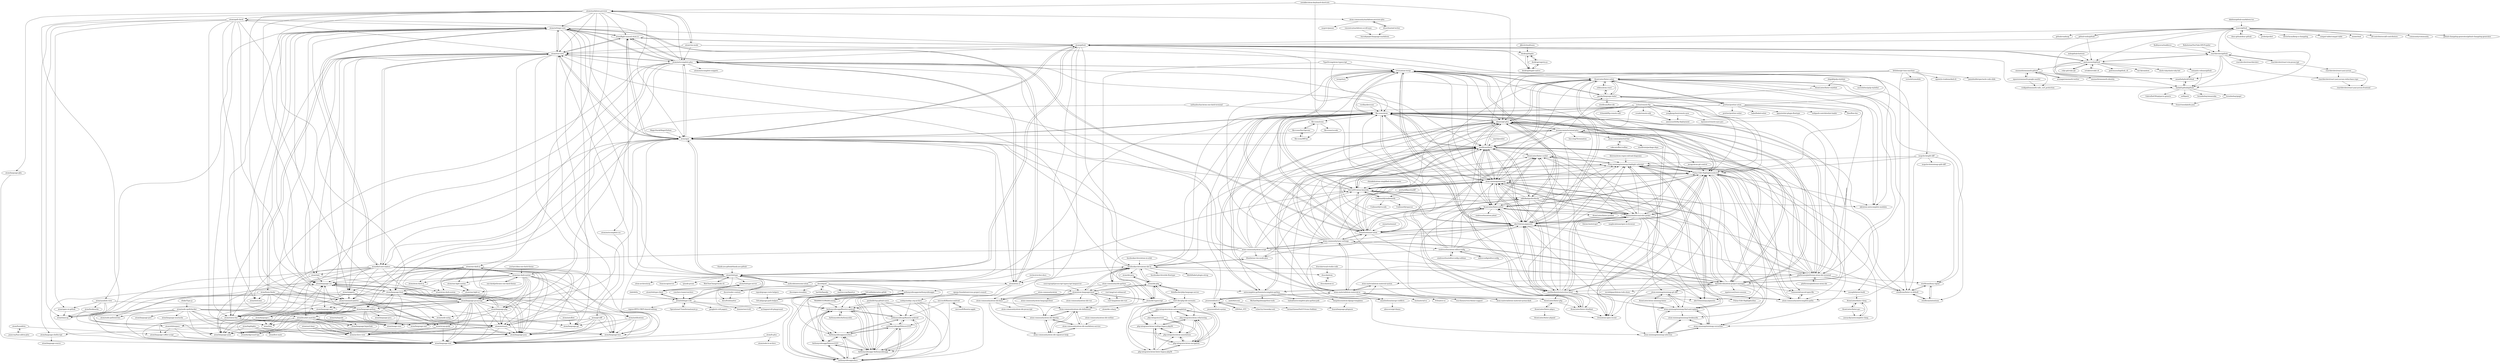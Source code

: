 digraph G {
"atom/spell-check" -> "atom/welcome"
"atom/spell-check" -> "atom/command-palette"
"atom/spell-check" -> "atom/timecop"
"atom/spell-check" -> "atom/status-bar"
"atom/spell-check" -> "atom/link"
"atom/spell-check" -> "atom/language-shellscript"
"atom/spell-check" -> "atom/settings-view"
"atom/spell-check" -> "atom/open-on-github"
"atom/spell-check" -> "atom/language-html"
"atom/settings-view" -> "atom/flight-manual.atom.io" ["e"=1]
"atom/settings-view" -> "atom/tree-view"
"atom/settings-view" -> "atom/atom.io"
"atom/settings-view" -> "atom/find-and-replace"
"atom/settings-view" -> "atom/status-bar"
"atom/settings-view" -> "atom/language-php"
"atom/settings-view" -> "atom/tabs"
"atom/settings-view" -> "atom/command-palette"
"atom/settings-view" -> "atom/language-css"
"atom/settings-view" -> "atom/autosave"
"atom/settings-view" -> "atom/autocomplete-plus"
"atom/settings-view" -> "atom/symbols-view"
"atom/settings-view" -> "atom/bracket-matcher"
"atom/settings-view" -> "atom/language-python"
"atom/settings-view" -> "atom/snippets"
"WeiChiaChang/stacks-cli" -> "atom/teletype" ["e"=1]
"prettydiff/prettydiff" -> "Unibeautify/unibeautify" ["e"=1]
"orktes/atom-react" -> "AtomLinter/linter-eslint"
"orktes/atom-react" -> "gandm/language-babel"
"atom/vim-mode" -> "atom/autocomplete-plus" ["e"=1]
"atom/vim-mode" -> "akonwi/git-plus" ["e"=1]
"atom/vim-mode" -> "atom/tree-view" ["e"=1]
"atom/vim-mode" -> "atom/markdown-preview" ["e"=1]
"atom/markdown-preview" -> "atom/tree-view"
"atom/markdown-preview" -> "atom-community/markdown-preview-plus"
"atom/markdown-preview" -> "atom/whitespace"
"atom/markdown-preview" -> "atom/settings-view"
"atom/markdown-preview" -> "atom/apm"
"atom/markdown-preview" -> "atom/language-gfm"
"atom/markdown-preview" -> "atom/autocomplete-plus"
"atom/markdown-preview" -> "atom/spell-check"
"atom/markdown-preview" -> "atom/language-css"
"atom/markdown-preview" -> "atom/language-html"
"atom/markdown-preview" -> "atom/vim-mode" ["e"=1]
"atom/markdown-preview" -> "atom/git-diff"
"atom/markdown-preview" -> "atom/command-palette"
"atom/markdown-preview" -> "atom/flight-manual.atom.io" ["e"=1]
"atom/markdown-preview" -> "atom/language-javascript"
"rust-lang/rust-enhanced" -> "rust-lang/atom-ide-rust" ["e"=1]
"Robotistan/YouTube-DIY-Projeler" -> "reactdersleri/github" ["e"=1]
"isaacs/github" -> "dear-github/dear-github" ["e"=1]
"isaacs/github" -> "piotrmurach/github"
"isaacs/github" -> "atom/github"
"isaacs/github" -> "annathehybrid/Github"
"isaacs/github" -> "haskell-github/github"
"isaacs/github" -> "reactdersleri/github"
"isaacs/github" -> "probot/probot" ["e"=1]
"isaacs/github" -> "olivierlacan/keep-a-changelog" ["e"=1]
"isaacs/github" -> "compat-table/compat-table" ["e"=1]
"isaacs/github" -> "mislav/hub" ["e"=1]
"isaacs/github" -> "all-contributors/all-contributors" ["e"=1]
"isaacs/github" -> "community/community" ["e"=1]
"isaacs/github" -> "github-tools/github" ["e"=1]
"isaacs/github" -> "github-changelog-generator/github-changelog-generator" ["e"=1]
"isaacs/github" -> "github/roadmap" ["e"=1]
"file-icons/atom" -> "atom-minimap/minimap"
"file-icons/atom" -> "Glavin001/atom-beautify"
"file-icons/atom" -> "steelbrain/linter"
"file-icons/atom" -> "Pulsar-Edit-Highlights/selected"
"file-icons/atom" -> "abe33/atom-pigments"
"file-icons/atom" -> "thomaslindstrom/color-picker"
"file-icons/atom" -> "platformio/platformio-atom-ide-terminal"
"file-icons/atom" -> "file-icons/icons"
"file-icons/atom" -> "emmetio/emmet-atom"
"file-icons/atom" -> "akonwi/git-plus"
"file-icons/atom" -> "atom-community/autocomplete-paths"
"file-icons/atom" -> "danielbrodin/atom-project-manager"
"file-icons/atom" -> "tststs/atom-ternjs"
"file-icons/atom" -> "atom-material/atom-material-ui"
"file-icons/atom" -> "atom/apm"
"Glavin001/atom-beautify" -> "file-icons/atom"
"Glavin001/atom-beautify" -> "atom-minimap/minimap"
"Glavin001/atom-beautify" -> "abe33/atom-pigments"
"Glavin001/atom-beautify" -> "steelbrain/linter"
"Glavin001/atom-beautify" -> "Pulsar-Edit-Highlights/selected"
"Glavin001/atom-beautify" -> "emmetio/emmet-atom"
"Glavin001/atom-beautify" -> "akonwi/git-plus"
"Glavin001/atom-beautify" -> "Unibeautify/unibeautify"
"Glavin001/atom-beautify" -> "thomaslindstrom/color-picker"
"Glavin001/atom-beautify" -> "tststs/atom-ternjs"
"Glavin001/atom-beautify" -> "platformio/platformio-atom-ide-terminal"
"Glavin001/atom-beautify" -> "atom-minimap/minimap-highlight-selected"
"Glavin001/atom-beautify" -> "nikhilkalige/docblockr"
"Glavin001/atom-beautify" -> "atom/apm"
"Glavin001/atom-beautify" -> "AtomLinter/linter-eslint"
"atom/find-and-replace" -> "atom/status-bar"
"atom/find-and-replace" -> "atom/command-palette"
"atom/find-and-replace" -> "atom/snippets"
"atom/find-and-replace" -> "atom/tree-view"
"atom/find-and-replace" -> "atom/settings-view"
"atom/find-and-replace" -> "atom/language-php"
"atom/find-and-replace" -> "atom/language-json"
"atom/find-and-replace" -> "atom/language-javascript"
"atom/find-and-replace" -> "atom/tabs"
"atom/find-and-replace" -> "atom/language-css"
"atom/find-and-replace" -> "atom/language-text"
"atom/find-and-replace" -> "atom/autosave"
"atom/find-and-replace" -> "atom/language-less"
"atom/find-and-replace" -> "atom/language-yaml"
"atom/find-and-replace" -> "atom/timecop"
"smashwilson/merge-conflicts" -> "alexcorre/git-blame"
"atom/language-coffee-script" -> "atom/language-text"
"atom/language-python" -> "atom/language-html"
"atom/language-python" -> "atom/status-bar"
"atom/language-python" -> "atom/language-css"
"atom/language-python" -> "atom/language-javascript"
"atom/language-python" -> "atom/language-java"
"atom/language-python" -> "atom/link"
"atom/language-python" -> "atom/language-text"
"atom/language-python" -> "atom/language-xml"
"atom/language-python" -> "atom/bracket-matcher"
"atom/language-python" -> "atom/language-yaml"
"atom/language-python" -> "atom/archive-view"
"atom/language-python" -> "atom/image-view"
"atom/language-python" -> "atom/language-c"
"atom/tree-view" -> "atom/settings-view"
"atom/tree-view" -> "atom/find-and-replace"
"atom/tree-view" -> "atom/status-bar"
"atom/tree-view" -> "atom/command-palette"
"atom/tree-view" -> "atom/autocomplete-plus"
"atom/tree-view" -> "atom/fuzzy-finder"
"atom/tree-view" -> "atom/tabs"
"atom/tree-view" -> "atom/flight-manual.atom.io" ["e"=1]
"atom/tree-view" -> "atom/language-css"
"atom/tree-view" -> "atom/one-dark-ui"
"atom/tree-view" -> "atom/language-javascript"
"atom/tree-view" -> "atom/spell-check"
"atom/tree-view" -> "atom/snippets"
"atom/tree-view" -> "atom/apm"
"atom/tree-view" -> "atom/autosave"
"atom/tabs" -> "atom/language-css"
"atom/tabs" -> "atom/status-bar"
"atom/tabs" -> "atom/notifications"
"conclave-team/conclave" -> "atom/teletype-crdt" ["e"=1]
"atom-community/atom-script" -> "steelbrain/linter"
"atom-community/atom-script" -> "atom/apm"
"atom-community/atom-script" -> "atom-minimap/minimap"
"atom-community/atom-script" -> "atom-community/sync-settings"
"atom-community/atom-script" -> "danielbrodin/atom-project-manager"
"atom-community/atom-script" -> "file-icons/atom"
"atom-community/atom-script" -> "atom/autocomplete-plus"
"atom-community/atom-script" -> "autocomplete-python/autocomplete-python"
"atom-community/atom-script" -> "abe33/atom-pigments"
"atom-community/atom-script" -> "atom-community/ide-python"
"atom-community/atom-script" -> "akonwi/git-plus"
"atom-community/atom-script" -> "t9md/atom-vim-mode-plus" ["e"=1]
"atom-community/atom-script" -> "Glavin001/atom-beautify"
"atom-community/atom-script" -> "emmetio/emmet-atom"
"atom-community/atom-script" -> "atom/language-python"
"ruby-git/ruby-git" -> "piotrmurach/github" ["e"=1]
"atom/highlights" -> "atom/first-mate"
"atom/highlights" -> "atom/language-json"
"atom/highlights" -> "atom/language-yaml"
"atom/highlights" -> "atom/archive-view"
"atom/highlights" -> "atom/language-shellscript"
"cfinke/Typo.js" -> "atom/node-spellchecker" ["e"=1]
"nikhilkalige/docblockr" -> "atom-community/autocomplete-paths"
"nikhilkalige/docblockr" -> "tststs/atom-ternjs"
"nikhilkalige/docblockr" -> "atom-minimap/minimap"
"nikhilkalige/docblockr" -> "Pulsar-Edit-Highlights/selected"
"nikhilkalige/docblockr" -> "steelbrain/linter"
"nikhilkalige/docblockr" -> "mattberkowitz/autoclose-html"
"nikhilkalige/docblockr" -> "AtomLinter/linter-jshint"
"nikhilkalige/docblockr" -> "thomaslindstrom/color-picker"
"nikhilkalige/docblockr" -> "abe33/atom-pigments"
"nikhilkalige/docblockr" -> "emmetio/emmet-atom"
"nikhilkalige/docblockr" -> "nkt/atom-autocomplete-modules"
"sindresorhus/atom-editorconfig" -> "steelbrain/linter"
"sindresorhus/atom-editorconfig" -> "abe33/atom-pigments"
"sindresorhus/atom-editorconfig" -> "file-icons/atom"
"sindresorhus/atom-editorconfig" -> "AtomLinter/linter-jshint"
"sindresorhus/atom-editorconfig" -> "editorconfig/editorconfig" ["e"=1]
"sindresorhus/atom-editorconfig" -> "smashwilson/merge-conflicts"
"sindresorhus/atom-editorconfig" -> "sindresorhus/editorconfig-sublime" ["e"=1]
"sindresorhus/atom-editorconfig" -> "atom-minimap/minimap"
"sindresorhus/atom-editorconfig" -> "danielbrodin/atom-project-manager"
"steelbrain/linter" -> "atom-minimap/minimap"
"steelbrain/linter" -> "AtomLinter/linter-eslint"
"steelbrain/linter" -> "AtomLinter/linter-jshint"
"steelbrain/linter" -> "steelbrain/linter-ui-default"
"steelbrain/linter" -> "file-icons/atom"
"steelbrain/linter" -> "abe33/atom-pigments"
"steelbrain/linter" -> "Pulsar-Edit-Highlights/selected"
"steelbrain/linter" -> "akonwi/git-plus"
"steelbrain/linter" -> "Glavin001/atom-beautify"
"steelbrain/linter" -> "danielbrodin/atom-project-manager"
"steelbrain/linter" -> "autocomplete-python/autocomplete-python"
"steelbrain/linter" -> "atom-minimap/minimap-highlight-selected"
"steelbrain/linter" -> "AtomLinter/linter-csslint"
"steelbrain/linter" -> "nikhilkalige/docblockr"
"steelbrain/linter" -> "thomaslindstrom/color-picker"
"semantic-release/github" -> "annathehybrid/Github" ["e"=1]
"semantic-release/github" -> "haskell-github/github" ["e"=1]
"atom-community/ide-python" -> "facebookarchive/atom-ide-ui"
"atom-community/ide-python" -> "atom/atom-languageclient"
"atom-community/ide-python" -> "atom-community/atom-ide-definitions"
"atom-community/ide-python" -> "atom-community/atom-ide-datatip"
"atom-community/ide-python" -> "atom-community/atom-ide-base"
"atom-community/ide-python" -> "autocomplete-python/autocomplete-python"
"atom/autocomplete-plus" -> "atom/settings-view"
"atom/autocomplete-plus" -> "atom/tree-view"
"atom/autocomplete-plus" -> "atom/autocomplete-snippets"
"atom/autocomplete-plus" -> "atom/apm"
"atom/autocomplete-plus" -> "atom/snippets"
"atom/autocomplete-plus" -> "atom-minimap/minimap"
"atom/autocomplete-plus" -> "emmetio/emmet-atom"
"atom/autocomplete-plus" -> "atom/status-bar"
"atom/autocomplete-plus" -> "atom/flight-manual.atom.io" ["e"=1]
"atom/autocomplete-plus" -> "atom/spell-check"
"atom/autocomplete-plus" -> "tststs/atom-ternjs"
"atom/autocomplete-plus" -> "atom/find-and-replace"
"atom/autocomplete-plus" -> "steelbrain/linter"
"atom/autocomplete-plus" -> "atom/bracket-matcher"
"atom/autocomplete-plus" -> "atom/autocomplete-css"
"atom/language-javascript" -> "atom/language-html"
"atom/language-javascript" -> "atom/language-css"
"atom/language-javascript" -> "atom/language-json"
"atom/language-javascript" -> "atom/status-bar"
"atom/language-javascript" -> "atom/autosave"
"atom/language-javascript" -> "atom/language-sass"
"atom/language-javascript" -> "atom/language-text"
"atom/language-javascript" -> "atom/language-python"
"atom/language-javascript" -> "atom/language-php"
"atom/language-javascript" -> "atom/language-xml"
"atom/language-javascript" -> "atom/language-less"
"atom/language-javascript" -> "atom/language-yaml"
"atom/language-javascript" -> "atom/archive-view"
"atom/language-javascript" -> "atom/link"
"atom/language-javascript" -> "atom/image-view"
"thomaslindstrom/color-picker" -> "Pulsar-Edit-Highlights/selected"
"thomaslindstrom/color-picker" -> "atom-minimap/minimap"
"thomaslindstrom/color-picker" -> "mattberkowitz/autoclose-html"
"thomaslindstrom/color-picker" -> "abe33/atom-pigments"
"thomaslindstrom/color-picker" -> "atom-minimap/minimap-highlight-selected"
"thomaslindstrom/color-picker" -> "AtomLinter/linter-jshint"
"thomaslindstrom/color-picker" -> "AtomLinter/linter-csslint"
"thomaslindstrom/color-picker" -> "atom-community/autocomplete-paths"
"thomaslindstrom/color-picker" -> "file-icons/atom"
"thomaslindstrom/color-picker" -> "f/atom-bootstrap3"
"thomaslindstrom/color-picker" -> "Zren/atom-open-recent"
"thomaslindstrom/color-picker" -> "magbicaleman/open-in-browser"
"thomaslindstrom/color-picker" -> "abe33/minimap-pigments"
"thomaslindstrom/color-picker" -> "atom-minimap/minimap-find-and-replace"
"thomaslindstrom/color-picker" -> "steelbrain/linter-ui-default"
"nodejs/nodejs.org-archive" -> "anthonysidesap/Silencer2333"
"nodejs/nodejs.org-archive" -> "anthonysidesap/fluentui-android"
"nodejs/nodejs.org-archive" -> "Anthonysidesapp/fluentui-android"
"nodejs/nodejs.org-archive" -> "anthonysidesapps/docs"
"nodejs/nodejs.org-archive" -> "Anthonysidesapp/-Anthonysidesapp"
"one-dark/jetbrains-one-dark-theme" -> "atom/one-dark-syntax" ["e"=1]
"danielbrodin/atom-project-manager" -> "atom-minimap/minimap"
"danielbrodin/atom-project-manager" -> "Pulsar-Edit-Highlights/selected"
"danielbrodin/atom-project-manager" -> "autocomplete-python/autocomplete-python"
"danielbrodin/atom-project-manager" -> "steelbrain/linter"
"danielbrodin/atom-project-manager" -> "akonwi/git-plus"
"danielbrodin/atom-project-manager" -> "file-icons/atom"
"danielbrodin/atom-project-manager" -> "abe33/atom-pigments"
"danielbrodin/atom-project-manager" -> "mrodalgaard/atom-todo-show"
"danielbrodin/atom-project-manager" -> "atom-community/sync-settings"
"danielbrodin/atom-project-manager" -> "mattberkowitz/autoclose-html"
"danielbrodin/atom-project-manager" -> "mpeterson2/save-session"
"danielbrodin/atom-project-manager" -> "Osmose/advanced-open-file"
"danielbrodin/atom-project-manager" -> "atom-minimap/minimap-git-diff"
"danielbrodin/atom-project-manager" -> "atom-minimap/minimap-cursorline"
"danielbrodin/atom-project-manager" -> "noseglid/atom-build"
"emmetio/emmet-atom" -> "atom-minimap/minimap"
"emmetio/emmet-atom" -> "abe33/atom-pigments"
"emmetio/emmet-atom" -> "file-icons/atom"
"emmetio/emmet-atom" -> "Pulsar-Edit-Highlights/selected"
"emmetio/emmet-atom" -> "Glavin001/atom-beautify"
"emmetio/emmet-atom" -> "atom/autocomplete-plus"
"emmetio/emmet-atom" -> "AtomLinter/linter-jshint"
"emmetio/emmet-atom" -> "nikhilkalige/docblockr"
"emmetio/emmet-atom" -> "thomaslindstrom/color-picker"
"emmetio/emmet-atom" -> "tststs/atom-ternjs"
"emmetio/emmet-atom" -> "mattberkowitz/autoclose-html"
"emmetio/emmet-atom" -> "steelbrain/linter"
"emmetio/emmet-atom" -> "atom-minimap/minimap-highlight-selected"
"emmetio/emmet-atom" -> "atom-community/sync-settings"
"emmetio/emmet-atom" -> "atom-community/autocomplete-paths"
"Pulsar-Edit-Highlights/selected" -> "atom-minimap/minimap-highlight-selected"
"Pulsar-Edit-Highlights/selected" -> "atom-minimap/minimap"
"Pulsar-Edit-Highlights/selected" -> "atom-minimap/minimap-find-and-replace"
"Pulsar-Edit-Highlights/selected" -> "Zren/atom-open-recent"
"Pulsar-Edit-Highlights/selected" -> "thomaslindstrom/color-picker"
"Pulsar-Edit-Highlights/selected" -> "mattberkowitz/autoclose-html"
"Pulsar-Edit-Highlights/selected" -> "nkt/atom-autocomplete-modules"
"Pulsar-Edit-Highlights/selected" -> "atom-community/autocomplete-paths"
"Pulsar-Edit-Highlights/selected" -> "abe33/atom-pigments"
"Pulsar-Edit-Highlights/selected" -> "abe33/minimap-pigments"
"Pulsar-Edit-Highlights/selected" -> "Pulsar-Edit-Highlights/line"
"Pulsar-Edit-Highlights/selected" -> "AtomLinter/linter-csslint"
"Pulsar-Edit-Highlights/selected" -> "atom-minimap/minimap-cursorline"
"Pulsar-Edit-Highlights/selected" -> "AtomLinter/linter-jshint"
"Pulsar-Edit-Highlights/selected" -> "file-icons/atom"
"AtomLinter/linter-csslint" -> "AtomLinter/linter-htmlhint"
"AtomLinter/linter-csslint" -> "AtomLinter/linter-jshint"
"AtomLinter/linter-csslint" -> "atom-minimap/minimap-highlight-selected"
"AtomLinter/linter-csslint" -> "Zren/atom-open-recent"
"openjs-foundation/cross-project-council" -> "nodejs/nodejs.org-archive" ["e"=1]
"desktop/registry-js" -> "desktop/dugite-native"
"desktop/registry-js" -> "desktop/dugite"
"atom/status-bar" -> "atom/language-text"
"atom/status-bar" -> "atom/image-view"
"atom/status-bar" -> "atom/language-json"
"atom/status-bar" -> "atom/language-yaml"
"atom/status-bar" -> "atom/archive-view"
"atom/status-bar" -> "atom/language-hyperlink"
"atom/bookmarks" -> "atom/timecop"
"atom-minimap/minimap" -> "Pulsar-Edit-Highlights/selected"
"atom-minimap/minimap" -> "abe33/atom-pigments"
"atom-minimap/minimap" -> "steelbrain/linter"
"atom-minimap/minimap" -> "atom-minimap/minimap-highlight-selected"
"atom-minimap/minimap" -> "thomaslindstrom/color-picker"
"atom-minimap/minimap" -> "file-icons/atom"
"atom-minimap/minimap" -> "atom-minimap/minimap-find-and-replace"
"atom-minimap/minimap" -> "mattberkowitz/autoclose-html"
"atom-minimap/minimap" -> "Glavin001/atom-beautify"
"atom-minimap/minimap" -> "emmetio/emmet-atom"
"atom-minimap/minimap" -> "AtomLinter/linter-jshint"
"atom-minimap/minimap" -> "akonwi/git-plus"
"atom-minimap/minimap" -> "AtomLinter/linter-csslint"
"atom-minimap/minimap" -> "danielbrodin/atom-project-manager"
"atom-minimap/minimap" -> "atom-minimap/minimap-git-diff"
"atom/fs-plus" -> "atom/language-text"
"atom/fs-plus" -> "atom/node-ls-archive"
"atom/language-php" -> "atom/language-css"
"atom/language-php" -> "atom/language-json"
"atom/language-php" -> "atom/language-html"
"atom/language-php" -> "atom/autosave"
"atom/language-php" -> "atom/language-text"
"atom/language-php" -> "atom/wrap-guide"
"atom/language-php" -> "atom/node-nslog"
"yongkangchen/remote-sync" -> "amoussard/sftp-deployment"
"yongkangchen/remote-sync" -> "laymance/remote-sync-pro"
"atom/snippets" -> "atom/node-nslog"
"atom/snippets" -> "atom/language-yaml"
"atom/snippets" -> "atom/timecop"
"atom/snippets" -> "atom/command-palette"
"atom/snippets" -> "atom/wrap-guide"
"atom/command-palette" -> "atom/image-view"
"atom/command-palette" -> "atom/language-json"
"atom/command-palette" -> "atom/language-yaml"
"atom/command-palette" -> "atom/language-text"
"atom/command-palette" -> "atom/language-sass"
"atom/command-palette" -> "atom/language-git"
"atom/command-palette" -> "atom/autosave"
"AtomLinter/linter-jshint" -> "AtomLinter/linter-csslint"
"AtomLinter/linter-jshint" -> "AtomLinter/linter-htmlhint"
"AtomLinter/linter-jshint" -> "AtomLinter/linter-php"
"AtomLinter/linter-jshint" -> "atom-minimap/minimap-highlight-selected"
"AtomLinter/linter-jshint" -> "mattberkowitz/autoclose-html"
"AtomLinter/linter-jshint" -> "AtomLinter/linter-jsonlint"
"AtomLinter/linter-jshint" -> "steelbrain/linter"
"AtomLinter/linter-jshint" -> "Zren/atom-open-recent"
"AtomLinter/linter-jshint" -> "thomaslindstrom/color-picker"
"AtomLinter/linter-jshint" -> "Pulsar-Edit-Highlights/selected"
"AtomLinter/linter-jshint" -> "sindresorhus/atom-jshint"
"atom/language-less" -> "atom/language-text"
"atom/atom-dark-ui" -> "atom/atom-dark-syntax"
"atom/language-html" -> "atom/language-css"
"atom/language-html" -> "atom/language-javascript"
"atom/language-html" -> "atom/language-text"
"atom/language-html" -> "atom/language-json"
"atom/language-html" -> "atom/language-less"
"atom/language-html" -> "atom/archive-view"
"atom/language-html" -> "atom/language-hyperlink"
"atom/language-html" -> "atom/image-view"
"atom/bracket-matcher" -> "atom/language-text"
"atom/bracket-matcher" -> "atom/archive-view"
"atom/bracket-matcher" -> "atom/link"
"atom/bracket-matcher" -> "atom/whitespace"
"atom/bracket-matcher" -> "atom/wrap-guide"
"atom/bracket-matcher" -> "atom/language-xml"
"atom/bracket-matcher" -> "atom/language-json"
"atom/bracket-matcher" -> "atom/language-less"
"atom/bracket-matcher" -> "atom/language-yaml"
"atom/bracket-matcher" -> "atom/language-css"
"atom/bracket-matcher" -> "atom/image-view"
"atom/bracket-matcher" -> "atom/autosave"
"atom/bracket-matcher" -> "atom/language-coffee-script"
"atom/bracket-matcher" -> "atom/language-hyperlink"
"noseglid/atom-build" -> "AtomLinter/linter-clang"
"atom/archive-view" -> "atom/language-text"
"mattberkowitz/autoclose-html" -> "atom-minimap/minimap-highlight-selected"
"mattberkowitz/autoclose-html" -> "AtomLinter/linter-csslint"
"mattberkowitz/autoclose-html" -> "AtomLinter/linter-htmlhint"
"mattberkowitz/autoclose-html" -> "Zren/atom-open-recent"
"mattberkowitz/autoclose-html" -> "abe33/minimap-pigments"
"mattberkowitz/autoclose-html" -> "Pulsar-Edit-Highlights/selected"
"mattberkowitz/autoclose-html" -> "AtomLinter/linter-jshint"
"mattberkowitz/autoclose-html" -> "thomaslindstrom/color-picker"
"mattberkowitz/autoclose-html" -> "Pulsar-Edit-Highlights/line"
"mattberkowitz/autoclose-html" -> "atom-minimap/minimap"
"mattberkowitz/autoclose-html" -> "AtomLinter/linter-php"
"mattberkowitz/autoclose-html" -> "abe33/atom-pigments"
"atom/sort-lines" -> "atom/language-text"
"atom/sort-lines" -> "atom/archive-view"
"atom/language-c" -> "atom/background-tips"
"atom/language-c" -> "atom/language-css"
"atom/language-c" -> "atom/link"
"mrodalgaard/atom-todo-show" -> "AtomLinter/linter-csslint"
"atom/fuzzy-finder" -> "atom/command-palette"
"atom/fuzzy-finder" -> "atom/autosave"
"atom/fuzzy-finder" -> "atom/language-json"
"atom/fuzzy-finder" -> "atom/language-yaml"
"atom/fuzzy-finder" -> "atom/status-bar"
"atom/fuzzy-finder" -> "atom/node-pathwatcher"
"atom/fuzzy-finder" -> "atom/tree-view"
"atom/fuzzy-finder" -> "atom/wrap-guide"
"atom/fuzzy-finder" -> "atom/welcome"
"atom/styleguide" -> "atom/language-hyperlink"
"atom/symbols-view" -> "atom/timecop"
"atom/symbols-view" -> "atom/bookmarks"
"atom/symbols-view" -> "atom/language-yaml"
"atom/symbols-view" -> "atom/open-on-github"
"atom/symbols-view" -> "atom/language-sass"
"akonwi/git-plus" -> "atom-minimap/minimap"
"akonwi/git-plus" -> "steelbrain/linter"
"akonwi/git-plus" -> "abe33/atom-pigments"
"akonwi/git-plus" -> "Pulsar-Edit-Highlights/selected"
"akonwi/git-plus" -> "jeremyramin/terminal-plus"
"akonwi/git-plus" -> "Osmose/advanced-open-file"
"akonwi/git-plus" -> "danielbrodin/atom-project-manager"
"akonwi/git-plus" -> "thomaslindstrom/color-picker"
"akonwi/git-plus" -> "file-icons/atom"
"akonwi/git-plus" -> "Glavin001/atom-beautify"
"akonwi/git-plus" -> "smashwilson/merge-conflicts"
"akonwi/git-plus" -> "autocomplete-python/autocomplete-python"
"akonwi/git-plus" -> "platformio/platformio-atom-ide-terminal"
"akonwi/git-plus" -> "noseglid/atom-build"
"akonwi/git-plus" -> "AtomLinter/linter-eslint"
"atom/fuzzaldrin" -> "atom/language-coffee-script"
"atom/fuzzaldrin" -> "jeancroy/fuzz-aldrin-plus"
"atom/language-css" -> "atom/language-text"
"atom/language-css" -> "atom/language-html"
"atom/language-css" -> "atom/language-sass"
"atom/language-css" -> "atom/language-json"
"atom/language-css" -> "atom/language-less"
"azatoth/scons" -> "bsara/language-gitignore"
"atom/language-shellscript" -> "atom/language-source"
"AtomLinter/linter-phpcs" -> "AtomLinter/linter-phpmd"
"AtomLinter/linter-phpcs" -> "AtomLinter/linter-php"
"AtomLinter/linter-php" -> "AtomLinter/linter-htmlhint"
"AtomLinter/linter-php" -> "AtomLinter/linter-csslint"
"AtomLinter/linter-php" -> "AtomLinter/linter-phpcs"
"atom-minimap/minimap-git-diff" -> "atom-minimap/minimap-find-and-replace"
"atom-minimap/minimap-git-diff" -> "atom-minimap/minimap-selection"
"atom-minimap/minimap-git-diff" -> "AtomLinter/atom-minimap-linter"
"atom-minimap/minimap-git-diff" -> "atom-minimap/minimap-cursorline"
"atom/open-on-github" -> "atom/timecop"
"atom/language-json" -> "atom/language-text"
"atom/autosave" -> "atom/language-json"
"atom/autosave" -> "atom/language-text"
"atom/autosave" -> "atom/language-less"
"atom/autosave" -> "atom/language-yaml"
"atom/autosave" -> "atom/archive-view"
"atom/git-diff" -> "atom/language-text"
"atom/git-diff" -> "atom/language-git"
"atom/git-diff" -> "atom/image-view"
"atom/git-diff" -> "atom/language-xml"
"atom/git-diff" -> "atom/language-json"
"atom/git-diff" -> "atom/language-less"
"atom/git-diff" -> "atom/language-yaml"
"atom-community/autocomplete-paths" -> "Pulsar-Edit-Highlights/selected"
"atom-community/autocomplete-paths" -> "Osmose/advanced-open-file"
"GitLab/grape-path-helpers" -> "GitLab/kubernetes-gitlab"
"atom/wrap-guide" -> "atom/language-text"
"atom/wrap-guide" -> "atom/background-tips"
"atom/wrap-guide" -> "atom/archive-view"
"atom/whitespace" -> "atom/language-text"
"atom/whitespace" -> "atom/archive-view"
"atom/whitespace" -> "atom/language-css"
"atom/whitespace" -> "atom/language-coffee-script"
"atom/language-gfm" -> "atom/language-text"
"atom-minimap/minimap-highlight-selected" -> "abe33/minimap-pigments"
"atom-minimap/minimap-highlight-selected" -> "atom-minimap/minimap-find-and-replace"
"atom-minimap/minimap-highlight-selected" -> "Zren/atom-open-recent"
"atom-minimap/minimap-highlight-selected" -> "atom-minimap/minimap-selection"
"atom-minimap/minimap-highlight-selected" -> "atom-minimap/minimap-cursorline"
"atom-minimap/minimap-highlight-selected" -> "Pulsar-Edit-Highlights/selected"
"atom-minimap/minimap-highlight-selected" -> "AtomLinter/linter-csslint"
"atom-minimap/minimap-highlight-selected" -> "atom-minimap/minimap-bookmarks"
"atom-minimap/minimap-find-and-replace" -> "atom-minimap/minimap-cursorline"
"atom-minimap/minimap-find-and-replace" -> "atom-minimap/minimap-selection"
"atom-minimap/minimap-find-and-replace" -> "atom-minimap/minimap-git-diff"
"atom-minimap/minimap-find-and-replace" -> "atom-minimap/minimap-highlight-selected"
"atom-minimap/minimap-find-and-replace" -> "atom-minimap/minimap-bookmarks"
"atom-community/atom-ide-datatip" -> "atom-community/atom-ide-signature-help"
"atom-community/atom-ide-datatip" -> "atom-community/atom-ide-definitions"
"atom-community/atom-ide-datatip" -> "atom-community/atom-ide-markdown-service"
"benjohnson/atom-django-templates" -> "bsara/language-gitignore"
"atom/autoflow" -> "atom/language-git"
"atom-community/atom-ide-definitions" -> "atom-community/atom-ide-signature-help"
"atom-community/atom-ide-definitions" -> "atom-community/atom-ide-datatip"
"atom-community/atom-ide-definitions" -> "atom-community/atom-ide-markdown-service"
"atom-community/atom-ide-signature-help" -> "atom-community/atom-ide-definitions"
"atom-community/atom-ide-signature-help" -> "atom-community/atom-ide-datatip"
"atom-community/atom-ide-signature-help" -> "atom-community/atom-ide-markdown-service"
"atom-community/atom-ide-markdown-service" -> "atom-community/atom-ide-signature-help"
"atom-community/atom-ide-markdown-service" -> "atom-community/atom-ide-definitions"
"atom-community/atom-ide-markdown-service" -> "atom-community/atom-ide-datatip"
"klorenz/atom-regex-railroad-diagrams" -> "atom-minimap/minimap-highlight-selected"
"nwinkler/atom-keyboard-shortcuts" -> "emmetio/emmet-atom" ["e"=1]
"nwinkler/atom-keyboard-shortcuts" -> "atom/markdown-preview" ["e"=1]
"nwinkler/atom-keyboard-shortcuts" -> "abe33/atom-pigments" ["e"=1]
"atom/flight-manual.atom.io" -> "atom/settings-view" ["e"=1]
"atom/flight-manual.atom.io" -> "atom/atom.io" ["e"=1]
"atom/flight-manual.atom.io" -> "atom/github" ["e"=1]
"atom/flight-manual.atom.io" -> "atom/tree-view" ["e"=1]
"atom/flight-manual.atom.io" -> "atom/apm" ["e"=1]
"reactdersleri/github" -> "haskell-github/github"
"reactdersleri/github" -> "reactdersleri/react-icin-javascript" ["e"=1]
"reactdersleri/github" -> "annathehybrid/Github"
"reactdersleri/github" -> "reactdersleri/reactdersleri"
"reactdersleri/github" -> "piotrmurach/github"
"reactdersleri/github" -> "reactdersleri/react-yazi-yorum-redux-base-repo"
"reactdersleri/react-yazi-yorum-redux-base-repo" -> "reactdersleri/react-yazi-yorum-frontend"
"jesseweed/seti-ui" -> "jesseweed/seti-syntax"
"jesseweed/seti-ui" -> "ctf0/Seti_ST3" ["e"=1]
"jesseweed/seti-ui" -> "file-icons/atom"
"jesseweed/seti-ui" -> "atom-material/atom-material-syntax"
"jesseweed/seti-ui" -> "atom-material/atom-material-ui"
"jesseweed/seti-ui" -> "schm1ty1/monokai-seti"
"jesseweed/seti-ui" -> "atom/apm"
"jesseweed/seti-ui" -> "mrmartineau/SetiUI-Icons-Sublime" ["e"=1]
"microsoft/fluentui-apple" -> "microsoft/fluentui-android" ["e"=1]
"TypeStrong/atom-typescript" -> "atom/ide-typescript" ["e"=1]
"TypeStrong/atom-typescript" -> "tststs/atom-ternjs" ["e"=1]
"TypeStrong/atom-typescript" -> "file-icons/atom" ["e"=1]
"jacogr/atom-git-control" -> "Pulsar-Edit-Highlights/selected"
"icetee/remote-ftp" -> "yongkangchen/remote-sync"
"icetee/remote-ftp" -> "sveale/remote-edit"
"icetee/remote-ftp" -> "platformio/platformio-atom-ide-terminal"
"icetee/remote-ftp" -> "danielbrodin/atom-project-manager"
"icetee/remote-ftp" -> "amoussard/sftp-deployment"
"icetee/remote-ftp" -> "jeremyramin/terminal-plus"
"icetee/remote-ftp" -> "h3imdall/ftp-remote-edit"
"icetee/remote-ftp" -> "Glavin001/atom-beautify"
"icetee/remote-ftp" -> "file-icons/atom"
"icetee/remote-ftp" -> "atom-minimap/minimap"
"icetee/remote-ftp" -> "Pulsar-Edit-Highlights/selected"
"mdo/github-buttons" -> "piotrmurach/github" ["e"=1]
"jkbrzt/cloudtunes" -> "desktop/dugite" ["e"=1]
"AtomLinter/linter-eslint" -> "steelbrain/linter"
"AtomLinter/linter-eslint" -> "gandm/language-babel"
"AtomLinter/linter-eslint" -> "steelbrain/linter-ui-default"
"AtomLinter/linter-eslint" -> "orktes/atom-react"
"AtomLinter/linter-eslint" -> "tststs/atom-ternjs"
"AtomLinter/linter-eslint" -> "AtomLinter/linter-jshint"
"AtomLinter/linter-eslint" -> "AtomLinter/linter-stylelint"
"AtomLinter/linter-eslint" -> "abe33/atom-pigments"
"AtomLinter/linter-eslint" -> "atom-minimap/minimap"
"AtomLinter/linter-eslint" -> "nkt/atom-autocomplete-modules"
"AtomLinter/linter-eslint" -> "Pulsar-Edit-Highlights/selected"
"AtomLinter/linter-eslint" -> "prettier/prettier-atom"
"AtomLinter/linter-eslint" -> "akonwi/git-plus"
"AtomLinter/linter-eslint" -> "steelbrain/intentions"
"AtomLinter/linter-eslint" -> "steelbrain/busy-signal"
"reactdersleri/react-icin-javascript" -> "reactdersleri/github" ["e"=1]
"reactdersleri/react-icin-javascript" -> "reactdersleri/react-yazi-yorum" ["e"=1]
"editorconfig/editorconfig" -> "sindresorhus/atom-editorconfig" ["e"=1]
"ekalinin/github-markdown-toc" -> "isaacs/github" ["e"=1]
"vorillaz/devicons" -> "file-icons/atom" ["e"=1]
"docs/liquid" -> "mattmccray/liquid.js"
"docs/liquid" -> "docs/open-reusables"
"docs/liquid" -> "anthonysidesapps/docs"
"docs/liquid" -> "harttle/liquidjs" ["e"=1]
"docs/liquid" -> "docs/frontmatter"
"docs/liquid" -> "Anthonysidesapp/fluentui-android"
"docs/liquid" -> "docs/render-content"
"docs/liquid" -> "Anthonysidesapp/-Anthonysidesapp"
"docs/liquid" -> "anthonysidesapps/anthonysidesapps"
"atom-community/tool-bar" -> "cakecatz/flex-toolbar"
"atom-community/tool-bar" -> "steelbrain/package-deps"
"jesseweed/seti-syntax" -> "jesseweed/seti-ui"
"atom-community/sync-settings" -> "danielbrodin/atom-project-manager"
"atom-community/sync-settings" -> "steelbrain/linter"
"atom-community/sync-settings" -> "atom-minimap/minimap"
"atom-community/sync-settings" -> "abe33/atom-pigments"
"atom-community/sync-settings" -> "akonwi/git-plus"
"atom-community/sync-settings" -> "nikhilkalige/docblockr"
"atom-community/sync-settings" -> "Pulsar-Edit-Highlights/selected"
"atom-community/sync-settings" -> "file-icons/atom"
"atom-community/sync-settings" -> "emmetio/emmet-atom"
"atom-community/sync-settings" -> "sindresorhus/atom-editorconfig"
"atom-community/sync-settings" -> "t9md/atom-vim-mode-plus" ["e"=1]
"atom-community/sync-settings" -> "tststs/atom-ternjs"
"atom-community/sync-settings" -> "atom-material/atom-material-ui"
"atom-community/sync-settings" -> "atom-community/atom-script"
"atom-community/sync-settings" -> "jeremyramin/terminal-plus"
"atom-community/atom" -> "atom-community/atom-ide-base" ["e"=1]
"reactdersleri/react-yazi-yorum" -> "reactdersleri/react-yazi-yorum-redux-base-repo"
"reactdersleri/react-yazi-yorum" -> "reactdersleri/react-yazi-yorum-frontend"
"ctf0/Seti_ST3" -> "jesseweed/seti-ui" ["e"=1]
"atom/one-light-ui" -> "atom/one-light-syntax"
"microsoft/fluentui-android" -> "microsoft/fluentui-apple" ["e"=1]
"microsoft/fluentui-android" -> "anthonysidesap/fluentui-android"
"microsoft/fluentui-android" -> "Anthonysidesapp/fluentui-android"
"microsoft/fluentui-android" -> "Anthonysidesapp/-Anthonysidesapp"
"tststs/atom-ternjs" -> "mattberkowitz/autoclose-html"
"tststs/atom-ternjs" -> "ternjs/tern" ["e"=1]
"tststs/atom-ternjs" -> "nikhilkalige/docblockr"
"tststs/atom-ternjs" -> "Pulsar-Edit-Highlights/selected"
"tststs/atom-ternjs" -> "AtomLinter/linter-eslint"
"tststs/atom-ternjs" -> "atom-community/autocomplete-paths"
"tststs/atom-ternjs" -> "steelbrain/linter"
"tststs/atom-ternjs" -> "abe33/atom-pigments"
"tststs/atom-ternjs" -> "file-icons/atom"
"tststs/atom-ternjs" -> "nkt/atom-autocomplete-modules"
"tststs/atom-ternjs" -> "atom-minimap/minimap"
"tststs/atom-ternjs" -> "gandm/language-babel"
"tststs/atom-ternjs" -> "atom/autocomplete-plus"
"tststs/atom-ternjs" -> "emmetio/emmet-atom"
"tststs/atom-ternjs" -> "akonwi/git-plus"
"omniauth/omniauth-github" -> "zquestz/omniauth-google-oauth2" ["e"=1]
"omniauth/omniauth-github" -> "omniauth/omniauth-identity"
"omniauth/omniauth-github" -> "cookpad/omniauth-rails_csrf_protection"
"omniauth/omniauth-github" -> "arunagw/omniauth-twitter" ["e"=1]
"atom-community/markdown-preview-plus" -> "zhuochun/md-writer"
"atom-community/markdown-preview-plus" -> "msprev/panzer" ["e"=1]
"piotrmurach/github" -> "octokit/octokit.rb" ["e"=1]
"piotrmurach/github" -> "haskell-github/github"
"piotrmurach/github" -> "annathehybrid/Github"
"piotrmurach/github" -> "atom/github"
"piotrmurach/github" -> "reactdersleri/github"
"piotrmurach/github" -> "piotrmurach/github_cli" ["e"=1]
"piotrmurach/github" -> "ku1ik/rainbow" ["e"=1]
"piotrmurach/github" -> "ruby-git/ruby-git" ["e"=1]
"piotrmurach/github" -> "omniauth/omniauth-github"
"piotrmurach/github" -> "semantic-release/github" ["e"=1]
"piotrmurach/github" -> "slack-ruby/slack-ruby-bot" ["e"=1]
"zquestz/omniauth-google-oauth2" -> "omniauth/omniauth-github" ["e"=1]
"zquestz/omniauth-google-oauth2" -> "cookpad/omniauth-rails_csrf_protection" ["e"=1]
"zhuochun/md-writer" -> "burodepeper/language-markdown"
"zhuochun/md-writer" -> "atom-community/markdown-preview-plus"
"atom/one-dark-syntax" -> "atom/one-dark-ui"
"atom/one-dark-syntax" -> "atom/one-light-syntax"
"atom/one-dark-syntax" -> "atom/atom-dark-syntax"
"atom/one-dark-syntax" -> "atom/atom-dark-ui"
"atom/one-dark-syntax" -> "atom/one-light-ui"
"atom/one-dark-syntax" -> "atom/language-json"
"atom/one-dark-syntax" -> "atom/language-less"
"atom/one-dark-syntax" -> "atom/language-css"
"atom/one-dark-syntax" -> "atom/language-php"
"atom/one-dark-syntax" -> "atom/autosave"
"atom/one-dark-syntax" -> "atom/language-javascript"
"atom/one-dark-syntax" -> "atom/language-text"
"atom/one-dark-syntax" -> "one-dark/jetbrains-one-dark-theme" ["e"=1]
"atom/one-dark-syntax" -> "atom/language-git"
"atom/one-dark-syntax" -> "atom/language-html"
"yasuyuky/autocomplete-clang" -> "AtomLinter/linter-clang"
"haskell-github/github" -> "Gabriella439/optparse-generic" ["e"=1]
"haskell-github/github" -> "annathehybrid/Github"
"haskell-github/github" -> "sol/hpack" ["e"=1]
"haskell-github/github" -> "brendanhay/amazonka" ["e"=1]
"haskell-github/github" -> "frasertweedale/hs-jose"
"haskell-github/github" -> "brendanhay/gogol" ["e"=1]
"sveale/remote-edit" -> "amoussard/sftp-deployment"
"atom/one-dark-ui" -> "atom/one-light-ui"
"atom/one-dark-ui" -> "atom/one-dark-syntax"
"atom/one-dark-ui" -> "atom/command-palette"
"atom/one-dark-ui" -> "atom/one-light-syntax"
"atom/one-dark-ui" -> "atom/atom-dark-ui"
"atom/one-dark-ui" -> "atom/atom-dark-syntax"
"atom/one-dark-ui" -> "atom/welcome"
"atom/one-dark-ui" -> "atom/language-css"
"atom/one-dark-ui" -> "atom/autosave"
"atom/one-dark-ui" -> "atom/language-git"
"atom/one-dark-ui" -> "atom/language-javascript"
"atom/one-dark-ui" -> "atom/language-json"
"atom/one-dark-ui" -> "atom/language-less"
"atom/one-light-syntax" -> "atom/one-light-ui"
"arunagw/omniauth-twitter" -> "omniauth/omniauth-github" ["e"=1]
"atom/notifications" -> "atom/language-json"
"atom/notifications" -> "atom/language-git"
"atom/notifications" -> "atom/language-less"
"atom/notifications" -> "atom/language-text"
"AtomLinter/linter-clang" -> "yasuyuky/autocomplete-clang"
"AtomLinter/linter-clang" -> "AtomLinter/linter-gcc"
"docs/render-content" -> "docs/frontmatter"
"AtomLinter/linter-htmlhint" -> "AtomLinter/linter-csslint"
"AtomLinter/linter-htmlhint" -> "AtomLinter/linter-jshint"
"AtomLinter/linter-htmlhint" -> "Zren/atom-open-recent"
"AtomLinter/linter-htmlhint" -> "atom-minimap/minimap-highlight-selected"
"Zren/atom-open-recent" -> "atom-minimap/minimap-highlight-selected"
"atom-minimap/minimap-selection" -> "atom-minimap/minimap-cursorline"
"atom-minimap/minimap-selection" -> "atom-minimap/minimap-find-and-replace"
"atom-minimap/minimap-selection" -> "atom-minimap/minimap-bookmarks"
"atom-community/atom-ide-base" -> "atom-community/atom-ide-datatip"
"atom-community/atom-ide-base" -> "atom-community/atom-ide-javascript"
"atom-community/atom-ide-base" -> "atom-community/atom-ide-definitions"
"atom-community/atom-ide-base" -> "atom-community/atom-ide-signature-help"
"atom-community/atom-ide-outline" -> "atom-community/atom-ide-markdown-service"
"atom-material/atom-material-ui" -> "atom-material/atom-material-syntax"
"atom-material/atom-material-ui" -> "file-icons/atom"
"atom-material/atom-material-ui" -> "atom-material/atom-material-syntax-dark"
"atom-material/atom-material-ui" -> "steelbrain/linter"
"atom-material/atom-material-ui" -> "leo/material-ui"
"atom-material/atom-material-ui" -> "atom-minimap/minimap"
"atom-material/atom-material-ui" -> "jesseweed/seti-ui"
"atom-material/atom-material-ui" -> "smashwilson/merge-conflicts"
"atom-material/atom-material-ui" -> "atom-community/sync-settings"
"atom-material/atom-material-ui" -> "fv0/native-ui"
"atom-material/atom-material-ui" -> "vira-themes/vira-theme-support" ["e"=1]
"atom-material/atom-material-ui" -> "atom/tree-view"
"atom-material/atom-material-ui" -> "abe33/atom-pigments"
"atom-material/atom-material-syntax" -> "atom-material/atom-material-ui"
"atom-material/atom-material-syntax" -> "atom-material/atom-material-syntax-dark"
"Kodluyoruz/taskforce" -> "reactdersleri/github" ["e"=1]
"chinakids/atom-simplified-chinese-menu" -> "Glavin001/atom-beautify" ["e"=1]
"github-tools/github" -> "piotrmurach/github" ["e"=1]
"github-tools/github" -> "atom/github" ["e"=1]
"github-tools/github" -> "isaacs/github" ["e"=1]
"mehcode/awesome-atom" -> "atom/teletype" ["e"=1]
"mehcode/awesome-atom" -> "file-icons/atom" ["e"=1]
"mehcode/awesome-atom" -> "atom/apm" ["e"=1]
"mehcode/awesome-atom" -> "Glavin001/atom-beautify" ["e"=1]
"Operational-Transformation/ot.js" -> "atom/teletype-crdt" ["e"=1]
"nathanbuchar/atom-one-dark-terminal" -> "atom/one-dark-syntax" ["e"=1]
"nathanbuchar/atom-one-dark-terminal" -> "file-icons/atom" ["e"=1]
"abe33/atom-pigments" -> "atom-minimap/minimap"
"abe33/atom-pigments" -> "thomaslindstrom/color-picker"
"abe33/atom-pigments" -> "Pulsar-Edit-Highlights/selected"
"abe33/atom-pigments" -> "mattberkowitz/autoclose-html"
"abe33/atom-pigments" -> "steelbrain/linter"
"abe33/atom-pigments" -> "file-icons/atom"
"abe33/atom-pigments" -> "atom-minimap/minimap-highlight-selected"
"abe33/atom-pigments" -> "Glavin001/atom-beautify"
"abe33/atom-pigments" -> "emmetio/emmet-atom"
"abe33/atom-pigments" -> "akonwi/git-plus"
"abe33/atom-pigments" -> "atom-minimap/minimap-find-and-replace"
"abe33/atom-pigments" -> "abe33/minimap-pigments"
"abe33/atom-pigments" -> "AtomLinter/linter-jshint"
"abe33/atom-pigments" -> "AtomLinter/linter-eslint"
"abe33/atom-pigments" -> "tststs/atom-ternjs"
"gandm/language-babel" -> "AtomLinter/linter-eslint"
"gandm/language-babel" -> "nkt/atom-autocomplete-modules"
"gandm/language-babel" -> "Pulsar-Edit-Highlights/selected"
"gandm/language-babel" -> "steelbrain/flow-ide" ["e"=1]
"gandm/language-babel" -> "tststs/atom-ternjs"
"gandm/language-babel" -> "prettier/prettier-atom"
"gandm/language-babel" -> "orktes/atom-react"
"vincentcn/markdown-scroll-sync" -> "burodepeper/language-markdown"
"Osmose/advanced-open-file" -> "atom-community/autocomplete-paths"
"autocomplete-python/autocomplete-python" -> "MichaelAquilina/python-tools"
"autocomplete-python/autocomplete-python" -> "danielbrodin/atom-project-manager"
"autocomplete-python/autocomplete-python" -> "steelbrain/linter"
"autocomplete-python/autocomplete-python" -> "tinloaf/autocomplete-plus-python-jedi"
"autocomplete-python/autocomplete-python" -> "benjohnson/atom-django-templates"
"autocomplete-python/autocomplete-python" -> "akonwi/git-plus"
"annathehybrid/Github" -> "haskell-github/github"
"anthonysidesapps/anthonysidesapps" -> "anthonysidesapps/docs"
"anthonysidesapps/anthonysidesapps" -> "Anthonysidesapp/-Anthonysidesapp"
"anthonysidesapps/anthonysidesapps" -> "Anthonysidesapp/fluentui-android"
"anthonysidesapps/anthonysidesapps" -> "Web666333/Web6coming"
"anthonysidesapps/anthonysidesapps" -> "Anthonysidesapp/Silencer2333"
"anthonysidesapps/anthonysidesapps" -> "Anthonysidesappsnew/docs"
"AtomLinter/linter-stylelint" -> "AtomLinter/linter-jsonlint"
"atom/autocomplete-css" -> "atom/language-json"
"cakecatz/flex-toolbar" -> "atom-community/tool-bar"
"reprah/grape-route-helpers" -> "GitLab/grape-path-helpers"
"dracula/atom-ui" -> "dracula/atom"
"abe33/minimap-pigments" -> "atom-minimap/minimap-highlight-selected"
"atom-minimap/minimap-bookmarks" -> "atom-minimap/minimap-selection"
"atom-minimap/minimap-bookmarks" -> "atom-minimap/minimap-cursorline"
"AtomLinter/atom-minimap-linter" -> "atom-minimap/minimap-git-diff"
"AtomLinter/atom-minimap-linter" -> "atom-minimap/minimap-selection"
"AtomLinter/atom-minimap-linter" -> "atom-minimap/minimap-find-and-replace"
"jeremyramin/terminal-plus" -> "platformio/platformio-atom-ide-terminal"
"jeremyramin/terminal-plus" -> "akonwi/git-plus"
"jeremyramin/terminal-plus" -> "steelbrain/linter"
"jeremyramin/terminal-plus" -> "atom-minimap/minimap"
"jeremyramin/terminal-plus" -> "file-icons/atom"
"jeremyramin/terminal-plus" -> "abe33/atom-pigments"
"jeremyramin/terminal-plus" -> "atom/apm"
"jeremyramin/terminal-plus" -> "gandm/language-babel"
"jeremyramin/terminal-plus" -> "bus-stop/Termination"
"jeremyramin/terminal-plus" -> "Glavin001/atom-beautify"
"jeremyramin/terminal-plus" -> "Osmose/advanced-open-file"
"jeremyramin/terminal-plus" -> "atom-community/tool-bar"
"jeremyramin/terminal-plus" -> "jacogr/atom-git-control"
"platformio/platformio-atom-ide" -> "platformio/platformio-atom-ide-terminal" ["e"=1]
"dear-github/dear-github" -> "isaacs/github" ["e"=1]
"littlebee/git-time-machine" -> "AtomLinter/linter-eslint"
"littlebee/git-time-machine" -> "akonwi/git-plus"
"littlebee/git-time-machine" -> "jamiebuilds/spectacle-code-slide" ["e"=1]
"littlebee/git-time-machine" -> "victorb/trymodule" ["e"=1]
"littlebee/git-time-machine" -> "steelbrain/linter"
"littlebee/git-time-machine" -> "danielbrodin/atom-project-manager"
"littlebee/git-time-machine" -> "mupchrch/split-diff"
"littlebee/git-time-machine" -> "egoist/is-trademarked-cli"
"thank-you-github/thank-you-github" -> "atom/teletype" ["e"=1]
"atom/github" -> "atom/flight-manual.atom.io" ["e"=1]
"atom/github" -> "atom/atom.io"
"atom/github" -> "atom/apm"
"atom/github" -> "atom/teletype"
"atom/github" -> "atom/settings-view"
"atom/github" -> "piotrmurach/github"
"atom/github" -> "atom/tree-view"
"atom/github" -> "desktop/dugite"
"atom/github" -> "atom/autocomplete-plus"
"atom/github" -> "desktop/dugite-native"
"atom/github" -> "file-icons/atom"
"atom/github" -> "reactdersleri/github"
"atom/github" -> "facebookarchive/atom-ide-ui"
"atom/github" -> "atom/atom-languageclient"
"atom/github" -> "haskell-github/github"
"t9md/atom-vim-mode-plus" -> "facebookarchive/atom-ide-ui" ["e"=1]
"t9md/atom-vim-mode-plus" -> "Glavin001/atom-beautify" ["e"=1]
"MagicStack/MagicPython" -> "atom/apm" ["e"=1]
"sindresorhus/editorconfig-sublime" -> "sindresorhus/atom-editorconfig" ["e"=1]
"octokit/octokit.rb" -> "piotrmurach/github" ["e"=1]
"circleci/circleci-docs" -> "atom/atom.io" ["e"=1]
"steelbrain/linter-ui-default" -> "steelbrain/intentions"
"steelbrain/linter-ui-default" -> "steelbrain/busy-signal"
"steelbrain/linter-ui-default" -> "atom-minimap/minimap-highlight-selected"
"yurtaev/idea-one-dark-theme" -> "atom/one-dark-syntax" ["e"=1]
"jeancroy/fuzz-aldrin-plus" -> "atom/fuzzaldrin"
"atom/atom.io" -> "atom/settings-view"
"atom/atom.io" -> "atom/flight-manual.atom.io" ["e"=1]
"atom/atom.io" -> "Anthonysidesapp/-Anthonysidesapp"
"atom/atom.io" -> "anthonysidesapps/docs"
"atom/atom.io" -> "anthonysidesapps/anthonysidesapps"
"mupchrch/split-diff" -> "mupchrch/minimap-split-diff"
"mupchrch/split-diff" -> "Pulsar-Edit-Highlights/selected"
"mupchrch/split-diff" -> "steelbrain/busy-signal"
"mupchrch/split-diff" -> "steelbrain/linter-ui-default"
"mupchrch/split-diff" -> "atom-minimap/minimap-highlight-selected"
"Gert-dev/php-ide-serenata" -> "php-integrator/atom-autocompletion"
"Gert-dev/php-ide-serenata" -> "php-integrator/atom-refactoring"
"Gert-dev/php-ide-serenata" -> "php-integrator/atom-navigation"
"Gert-dev/php-ide-serenata" -> "php-integrator/atom-linter-legacy-php56"
"Gert-dev/php-ide-serenata" -> "php-integrator/atom-annotations"
"Gert-dev/php-ide-serenata" -> "atom/ide-php"
"Gert-dev/php-ide-serenata" -> "php-integrator/core"
"Gert-dev/php-ide-serenata" -> "php-integrator/atom-tooltips-legacy-php56"
"php-integrator/atom-linter-legacy-php56" -> "php-integrator/atom-tooltips-legacy-php56"
"php-integrator/atom-linter-legacy-php56" -> "php-integrator/atom-navigation"
"php-integrator/atom-linter-legacy-php56" -> "php-integrator/atom-annotations"
"php-integrator/atom-linter-legacy-php56" -> "php-integrator/atom-refactoring"
"brendanhay/gogol" -> "frasertweedale/hs-jose" ["e"=1]
"AtomLinter/linter-gcc" -> "AtomLinter/linter-clang"
"AtomLinter/linter-gcc" -> "yasuyuky/autocomplete-clang"
"Anthonysidesapp/-Anthonysidesapp" -> "anthonysidesapps/docs"
"Anthonysidesapp/-Anthonysidesapp" -> "Anthonysidesapp/fluentui-android"
"Anthonysidesapp/-Anthonysidesapp" -> "Anthonysidesappsnew/docs"
"Anthonysidesapp/-Anthonysidesapp" -> "anthonysidesap/Silencer2333"
"Anthonysidesapp/-Anthonysidesapp" -> "anthonysidesapps/anthonysidesapps"
"Anthonysidesapp/-Anthonysidesapp" -> "Anthonysidesapp/Silencer2333"
"Anthonysidesapp/-Anthonysidesapp" -> "anthonysidesap/fluentui-android"
"php-integrator/atom-autocompletion" -> "php-integrator/atom-navigation"
"php-integrator/atom-autocompletion" -> "php-integrator/atom-refactoring"
"php-integrator/atom-autocompletion" -> "php-integrator/atom-annotations"
"php-integrator/atom-autocompletion" -> "php-integrator/atom-tooltips-legacy-php56"
"php-integrator/atom-autocompletion" -> "php-integrator/atom-linter-legacy-php56"
"Anthonysides/Anthonysides" -> "Anthonysidesapp/fluentui-android"
"anthonysidesap/Silencer2333" -> "Anthonysidesappsnew/docs"
"anthonysidesap/Silencer2333" -> "anthonysidesapps/docs"
"anthonysidesap/Silencer2333" -> "Anthonysidesapp/-Anthonysidesapp"
"anthonysidesap/Silencer2333" -> "anthonysidesap/fluentui-android"
"anthonysidesapps/docs" -> "Anthonysidesapp/-Anthonysidesapp"
"anthonysidesapps/docs" -> "anthonysidesapps/anthonysidesapps"
"anthonysidesapps/docs" -> "anthonysidesap/Silencer2333"
"anthonysidesapps/docs" -> "Anthonysidesapp/Silencer2333"
"anthonysidesapps/docs" -> "Anthonysidesappsnew/docs"
"anthonysidesapps/docs" -> "Anthonysidesapp/fluentui-android"
"Anthonysidesapp/fluentui-android" -> "anthonysidesap/fluentui-android"
"Anthonysidesapp/fluentui-android" -> "Anthonysidesapp/-Anthonysidesapp"
"Anthonysidesapp/fluentui-android" -> "Anthonysidesapp/Silencer2333"
"Anthonysidesapp/fluentui-android" -> "Anthonysides/Anthonysides"
"Anthonysidesapp/fluentui-android" -> "Anthonysidesappsnew/docs"
"Anthonysidesapp/fluentui-android" -> "anthonysidesapps/docs"
"Web666333/Web6coming" -> "anthonysidesapps/anthonysidesapps"
"Web666333/Web6coming" -> "Anthonysidesapp/fluentui-android"
"Anthonysidesapp/Silencer2333" -> "Anthonysidesapp/fluentui-android"
"Anthonysidesapp/Silencer2333" -> "Anthonysidesappsnew/docs"
"Anthonysidesapp/Silencer2333" -> "anthonysidesapps/docs"
"Anthonysidesapp/Silencer2333" -> "Anthonysidesapp/-Anthonysidesapp"
"olegskl/gulp-stylelint" -> "morishitter/gulp-stylefmt"
"olegskl/gulp-stylelint" -> "AtomLinter/linter-stylelint"
"Anthonysidesappsnew/docs" -> "anthonysidesap/Silencer2333"
"Anthonysidesappsnew/docs" -> "anthonysidesap/fluentui-android"
"Anthonysidesappsnew/docs" -> "Anthonysidesapp/-Anthonysidesapp"
"Anthonysidesappsnew/docs" -> "Anthonysidesapp/Silencer2333"
"Anthonysidesappsnew/docs" -> "anthonysidesapps/docs"
"anthonysidesap/fluentui-android" -> "Anthonysidesappsnew/docs"
"anthonysidesap/fluentui-android" -> "Anthonysidesapp/fluentui-android"
"anthonysidesap/fluentui-android" -> "anthonysidesap/Silencer2333"
"anthonysidesap/fluentui-android" -> "Anthonysidesapp/-Anthonysidesapp"
"php-integrator/atom-tooltips-legacy-php56" -> "php-integrator/atom-annotations"
"php-integrator/atom-tooltips-legacy-php56" -> "php-integrator/atom-navigation"
"php-integrator/atom-tooltips-legacy-php56" -> "php-integrator/atom-refactoring"
"php-integrator/atom-tooltips-legacy-php56" -> "php-integrator/atom-linter-legacy-php56"
"php-integrator/atom-annotations" -> "php-integrator/atom-tooltips-legacy-php56"
"php-integrator/atom-annotations" -> "php-integrator/atom-refactoring"
"php-integrator/atom-annotations" -> "php-integrator/atom-navigation"
"php-integrator/atom-navigation" -> "php-integrator/atom-annotations"
"php-integrator/atom-navigation" -> "php-integrator/atom-tooltips-legacy-php56"
"php-integrator/atom-navigation" -> "php-integrator/atom-autocompletion"
"php-integrator/atom-navigation" -> "php-integrator/atom-refactoring"
"php-integrator/atom-navigation" -> "php-integrator/atom-linter-legacy-php56"
"atom-minimap/minimap-cursorline" -> "atom-minimap/minimap-selection"
"atom-minimap/minimap-cursorline" -> "atom-minimap/minimap-find-and-replace"
"atom-minimap/minimap-cursorline" -> "atom-minimap/minimap-bookmarks"
"zaach/jsonlint" -> "steelbrain/linter" ["e"=1]
"emmetio/emmet" -> "emmetio/emmet-atom" ["e"=1]
"platformio/platformio-atom-ide-terminal" -> "jeremyramin/terminal-plus"
"platformio/platformio-atom-ide-terminal" -> "file-icons/atom"
"platformio/platformio-atom-ide-terminal" -> "atom-minimap/minimap"
"platformio/platformio-atom-ide-terminal" -> "Pulsar-Edit-Highlights/selected"
"platformio/platformio-atom-ide-terminal" -> "steelbrain/linter-ui-default"
"platformio/platformio-atom-ide-terminal" -> "steelbrain/linter"
"platformio/platformio-atom-ide-terminal" -> "akonwi/git-plus"
"platformio/platformio-atom-ide-terminal" -> "abe33/atom-pigments"
"platformio/platformio-atom-ide-terminal" -> "platformio/platformio-atom-ide" ["e"=1]
"platformio/platformio-atom-ide-terminal" -> "Glavin001/atom-beautify"
"platformio/platformio-atom-ide-terminal" -> "danielbrodin/atom-project-manager"
"platformio/platformio-atom-ide-terminal" -> "facebookarchive/atom-ide-ui"
"platformio/platformio-atom-ide-terminal" -> "AtomLinter/linter-eslint"
"platformio/platformio-atom-ide-terminal" -> "atom-material/atom-material-syntax"
"platformio/platformio-atom-ide-terminal" -> "steelbrain/busy-signal"
"dracula/visual-studio-code" -> "dracula/atom" ["e"=1]
"file-icons/DevOpicons" -> "file-icons/MFixx"
"file-icons/DevOpicons" -> "file-icons/icons"
"steelbrain/busy-signal" -> "steelbrain/intentions"
"steelbrain/busy-signal" -> "steelbrain/linter-ui-default"
"dracula/atom" -> "dracula/atom-ui"
"steelbrain/intentions" -> "steelbrain/busy-signal"
"steelbrain/intentions" -> "steelbrain/linter-ui-default"
"php-integrator/atom-refactoring" -> "php-integrator/atom-annotations"
"php-integrator/atom-refactoring" -> "php-integrator/atom-tooltips-legacy-php56"
"php-integrator/atom-refactoring" -> "php-integrator/atom-navigation"
"php-integrator/atom-refactoring" -> "php-integrator/atom-autocompletion"
"file-icons/MFixx" -> "file-icons/DevOpicons"
"felixfbecker/php-language-server" -> "atom/ide-php" ["e"=1]
"felixfbecker/php-language-server" -> "Gert-dev/php-ide-serenata" ["e"=1]
"sourcegraph/javascript-typescript-langserver" -> "atom/atom-languageclient" ["e"=1]
"harttle/liquidjs" -> "docs/liquid" ["e"=1]
"desktop/dugite" -> "desktop/dugite-native"
"desktop/dugite" -> "desktop/registry-js"
"Unibeautify/unibeautify" -> "Unibeautify/vscode"
"Unibeautify/unibeautify" -> "Glavin001/atom-beautify"
"Unibeautify/unibeautify" -> "Unibeautify/sparser"
"file-icons/icons" -> "file-icons/DevOpicons"
"file-icons/icons" -> "file-icons/MFixx"
"file-icons/icons" -> "file-icons/vscode"
"php-integrator/core" -> "php-integrator/atom-tooltips-legacy-php56"
"php-integrator/core" -> "php-integrator/atom-navigation"
"php-integrator/core" -> "php-integrator/atom-annotations"
"facebookarchive/atom-in-orbit" -> "facebookarchive/atom-ide-ui" ["e"=1]
"prettier/prettier-atom" -> "AtomLinter/linter-eslint"
"prettier/prettier-atom" -> "gandm/language-babel"
"prettier/prettier-atom" -> "prettier/prettier-eslint" ["e"=1]
"prettier/prettier-atom" -> "babel/babel-eslint" ["e"=1]
"prettier/prettier-atom" -> "facebookarchive/atom-ide-ui"
"prettier/prettier-atom" -> "gajus/eslint-plugin-flowtype" ["e"=1]
"prettier/prettier-atom" -> "file-icons/atom"
"prettier/prettier-atom" -> "atom/github"
"prettier/prettier-atom" -> "webpack-contrib/eslint-loader" ["e"=1]
"prettier/prettier-atom" -> "platformio/platformio-atom-ide-terminal"
"prettier/prettier-atom" -> "flow/flow-bin" ["e"=1]
"paulmillr/top-github-users" -> "anthonysidesap/Silencer2333"
"paulmillr/top-github-users" -> "anthonysidesap/fluentui-android"
"paulmillr/top-github-users" -> "Anthonysidesapp/fluentui-android"
"paulmillr/top-github-users" -> "anthonysidesapps/docs"
"paulmillr/top-github-users" -> "Anthonysidesapp/-Anthonysidesapp"
"slab/delta" -> "atom/teletype-crdt" ["e"=1]
"GitLab/kubernetes-gitlab" -> "GitLab/grape-path-helpers"
"GitLab/kubernetes-gitlab" -> "Anthonysidesapp/fluentui-android"
"GitLab/kubernetes-gitlab" -> "Anthonysidesappsnew/docs"
"GitLab/kubernetes-gitlab" -> "Web666333/Web6coming"
"ternjs/tern" -> "tststs/atom-ternjs" ["e"=1]
"atom/node-spellchecker" -> "atom/language-text"
"atom/node-spellchecker" -> "atom/node-nslog"
"atom/node-spellchecker" -> "atom/background-tips"
"atom/node-spellchecker" -> "atom/language-xml"
"atom/node-spellchecker" -> "atom/language-yaml"
"atom/node-spellchecker" -> "atom/timecop"
"atom/node-spellchecker" -> "atom/language-perl"
"atom/node-spellchecker" -> "atom/archive-view"
"atom/node-spellchecker" -> "atom/link"
"atom/node-spellchecker" -> "atom/image-view"
"atom/node-spellchecker" -> "atom/language-mustache"
"atom/node-spellchecker" -> "atom/node-pathwatcher"
"facebookarchive/atom-ide-ui" -> "atom/ide-typescript"
"facebookarchive/atom-ide-ui" -> "atom/atom-languageclient"
"facebookarchive/atom-ide-ui" -> "atom/ide-php"
"facebookarchive/atom-ide-ui" -> "facebookarchive/ide-flowtype"
"facebookarchive/atom-ide-ui" -> "atom-community/ide-python"
"facebookarchive/atom-ide-ui" -> "atom/ide-java"
"facebookarchive/atom-ide-ui" -> "atom/teletype"
"facebookarchive/atom-ide-ui" -> "tkh44/babel-plugin-sitrep" ["e"=1]
"facebookarchive/atom-ide-ui" -> "t9md/atom-vim-mode-plus" ["e"=1]
"facebookarchive/atom-ide-ui" -> "file-icons/atom"
"facebookarchive/atom-ide-ui" -> "atom-community/atom-ide-base"
"facebookarchive/atom-ide-ui" -> "platformio/platformio-atom-ide-terminal"
"facebookarchive/atom-ide-ui" -> "dracula/atom"
"facebookarchive/atom-ide-ui" -> "steelbrain/linter"
"facebookarchive/atom-ide-ui" -> "atom/tree-view"
"atom/atom-languageclient" -> "facebookarchive/atom-ide-ui"
"atom/atom-languageclient" -> "atom/ide-typescript"
"atom/atom-languageclient" -> "atom-community/atom-languageclient" ["e"=1]
"atom/atom-languageclient" -> "atom-community/atom-ide-datatip"
"atom/atom-languageclient" -> "atom/ide-php"
"atom/atom-languageclient" -> "atom-community/atom-ide-vue"
"atom/atom-languageclient" -> "atom-community/atom-ide-definitions"
"atom/atom-languageclient" -> "atom-community/atom-ide-base"
"atom/atom-languageclient" -> "rust-lang/atom-ide-rust"
"atom/atom-languageclient" -> "atom/language-javascript"
"desktop/dugite-native" -> "desktop/dugite"
"desktop/dugite-native" -> "desktop/registry-js"
"atom/ide-php" -> "atom/ide-typescript"
"atom/ide-php" -> "Gert-dev/php-ide-serenata"
"atom/ide-php" -> "atom/atom-languageclient"
"atom/ide-php" -> "facebookarchive/atom-ide-ui"
"atom/ide-php" -> "felixfbecker/php-language-server" ["e"=1]
"atom/ide-php" -> "atom/ide-java"
"atom/ide-java" -> "atom/ide-php"
"atom/teletype" -> "atom/teletype-crdt"
"atom/teletype" -> "atom/github"
"atom/teletype" -> "atom/flight-manual.atom.io" ["e"=1]
"atom/teletype" -> "atom/apm"
"atom/teletype" -> "atom/settings-view"
"atom/teletype" -> "facebookarchive/atom-ide-ui"
"atom/teletype" -> "atom/atom.io"
"atom/teletype" -> "atom/teletype-client"
"atom/teletype" -> "mehcode/awesome-atom" ["e"=1]
"atom/teletype" -> "atom-archive/xray" ["e"=1]
"atom/teletype" -> "atom/teletype-server"
"atom/teletype" -> "WeiChiaChang/stacks-cli" ["e"=1]
"atom/teletype" -> "atom/tree-view"
"atom/teletype" -> "franciscop/server" ["e"=1]
"atom/teletype" -> "tj/node-prune" ["e"=1]
"atom/apm" -> "atom/flight-manual.atom.io" ["e"=1]
"atom/apm" -> "atom/settings-view"
"atom/apm" -> "atom/tree-view"
"atom/apm" -> "atom/github"
"atom/apm" -> "atom/find-and-replace"
"atom/apm" -> "atom/autocomplete-plus"
"atom/apm" -> "atom/teletype"
"atom/apm" -> "file-icons/atom"
"atom/apm" -> "atom/atom.io"
"atom/apm" -> "steelbrain/linter"
"atom/apm" -> "atom/status-bar"
"atom/apm" -> "atom/notifications"
"atom/apm" -> "atom/language-javascript"
"atom/apm" -> "atom/language-python"
"atom/apm" -> "atom/language-html"
"atom/teletype-client" -> "atom/teletype-server"
"atom/teletype-client" -> "atom/teletype-crdt"
"atom/ide-typescript" -> "atom/ide-php"
"atom/ide-typescript" -> "facebookarchive/atom-ide-ui"
"atom/ide-typescript" -> "atom/atom-languageclient"
"atom/ide-typescript" -> "atom/ide-csharp"
"atom/teletype-crdt" -> "atom/teletype-client"
"atom/teletype-crdt" -> "atom/teletype-server"
"atom/teletype-crdt" -> "atom/teletype"
"atom/teletype-crdt" -> "google/ot-crdt-papers" ["e"=1]
"atom/teletype-crdt" -> "Operational-Transformation/ot.js" ["e"=1]
"atom/teletype-crdt" -> "dominictarr/crdt" ["e"=1]
"atom/teletype-crdt" -> "archagon/crdt-playground" ["e"=1]
"atom/teletype-crdt" -> "vigzmv/IPFS-CRDT-shared-editing"
"atom/teletype-server" -> "atom/teletype-client"
"atom/spell-check" ["l"="9.125,-44.119"]
"atom/welcome" ["l"="9.102,-44.152"]
"atom/command-palette" ["l"="9.084,-44.122"]
"atom/timecop" ["l"="9.129,-44.147"]
"atom/status-bar" ["l"="9.081,-44.101"]
"atom/link" ["l"="9.085,-44.142"]
"atom/language-shellscript" ["l"="9.142,-44.173"]
"atom/settings-view" ["l"="9.104,-44.097"]
"atom/open-on-github" ["l"="9.167,-44.144"]
"atom/language-html" ["l"="9.055,-44.117"]
"atom/flight-manual.atom.io" ["l"="8.795,-44.832", "c"=828]
"atom/tree-view" ["l"="9.094,-44.084"]
"atom/atom.io" ["l"="9.15,-44.108"]
"atom/find-and-replace" ["l"="9.092,-44.108"]
"atom/language-php" ["l"="9.051,-44.13"]
"atom/tabs" ["l"="9.065,-44.092"]
"atom/language-css" ["l"="9.074,-44.126"]
"atom/autosave" ["l"="9.067,-44.119"]
"atom/autocomplete-plus" ["l"="9.138,-44.06"]
"atom/symbols-view" ["l"="9.146,-44.143"]
"atom/bracket-matcher" ["l"="9.074,-44.134"]
"atom/language-python" ["l"="9.077,-44.11"]
"atom/snippets" ["l"="9.113,-44.112"]
"WeiChiaChang/stacks-cli" ["l"="-1.263,-26.843", "c"=814]
"atom/teletype" ["l"="9.038,-44.062"]
"prettydiff/prettydiff" ["l"="-2.42,-37.005", "c"=900]
"Unibeautify/unibeautify" ["l"="9.275,-44.056"]
"orktes/atom-react" ["l"="9.288,-44.027"]
"AtomLinter/linter-eslint" ["l"="9.248,-43.995"]
"gandm/language-babel" ["l"="9.24,-44.022"]
"atom/vim-mode" ["l"="-14.726,-9.649", "c"=34]
"akonwi/git-plus" ["l"="9.203,-43.957"]
"atom/markdown-preview" ["l"="9.118,-44.135"]
"atom-community/markdown-preview-plus" ["l"="9.135,-44.246"]
"atom/whitespace" ["l"="9.061,-44.159"]
"atom/apm" ["l"="9.105,-44.052"]
"atom/language-gfm" ["l"="9.118,-44.166"]
"atom/git-diff" ["l"="9.051,-44.149"]
"atom/language-javascript" ["l"="9.061,-44.109"]
"rust-lang/rust-enhanced" ["l"="-9.815,-5.952", "c"=5]
"rust-lang/atom-ide-rust" ["l"="8.975,-43.963"]
"Robotistan/YouTube-DIY-Projeler" ["l"="-49.439,16.202", "c"=595]
"reactdersleri/github" ["l"="8.911,-43.991"]
"isaacs/github" ["l"="8.874,-44.005"]
"dear-github/dear-github" ["l"="23.116,-26.746", "c"=28]
"piotrmurach/github" ["l"="8.932,-44.001"]
"atom/github" ["l"="9.024,-44.037"]
"annathehybrid/Github" ["l"="8.901,-44.005"]
"haskell-github/github" ["l"="8.909,-44.021"]
"probot/probot" ["l"="8.29,-45.606", "c"=544]
"olivierlacan/keep-a-changelog" ["l"="-0.645,-31.106", "c"=295]
"compat-table/compat-table" ["l"="-0.448,-31.47", "c"=295]
"mislav/hub" ["l"="-14.04,-7.069", "c"=86]
"all-contributors/all-contributors" ["l"="-3.845,-29.067", "c"=4]
"community/community" ["l"="8.856,-44.74", "c"=828]
"github-tools/github" ["l"="48.739,22.824", "c"=125]
"github-changelog-generator/github-changelog-generator" ["l"="-0.745,-30.942", "c"=295]
"github/roadmap" ["l"="8.764,-44.765", "c"=828]
"file-icons/atom" ["l"="9.174,-43.982"]
"atom-minimap/minimap" ["l"="9.214,-43.969"]
"Glavin001/atom-beautify" ["l"="9.193,-43.998"]
"steelbrain/linter" ["l"="9.2,-43.979"]
"Pulsar-Edit-Highlights/selected" ["l"="9.235,-43.97"]
"abe33/atom-pigments" ["l"="9.221,-43.98"]
"thomaslindstrom/color-picker" ["l"="9.247,-43.974"]
"platformio/platformio-atom-ide-terminal" ["l"="9.165,-43.967"]
"file-icons/icons" ["l"="9.346,-43.909"]
"emmetio/emmet-atom" ["l"="9.214,-43.997"]
"atom-community/autocomplete-paths" ["l"="9.228,-43.957"]
"danielbrodin/atom-project-manager" ["l"="9.211,-43.944"]
"tststs/atom-ternjs" ["l"="9.216,-44.011"]
"atom-material/atom-material-ui" ["l"="9.133,-43.958"]
"atom-minimap/minimap-highlight-selected" ["l"="9.259,-43.967"]
"nikhilkalige/docblockr" ["l"="9.233,-43.994"]
"atom/language-json" ["l"="9.061,-44.126"]
"atom/language-text" ["l"="9.06,-44.142"]
"atom/language-less" ["l"="9.044,-44.124"]
"atom/language-yaml" ["l"="9.089,-44.134"]
"smashwilson/merge-conflicts" ["l"="9.194,-43.902"]
"alexcorre/git-blame" ["l"="9.213,-43.86"]
"atom/language-coffee-script" ["l"="9.04,-44.182"]
"atom/language-java" ["l"="9.013,-44.104"]
"atom/language-xml" ["l"="9.051,-44.139"]
"atom/archive-view" ["l"="9.068,-44.146"]
"atom/image-view" ["l"="9.061,-44.134"]
"atom/language-c" ["l"="9.089,-44.162"]
"atom/fuzzy-finder" ["l"="9.099,-44.127"]
"atom/one-dark-ui" ["l"="9.033,-44.138"]
"atom/notifications" ["l"="9.043,-44.102"]
"conclave-team/conclave" ["l"="-2.829,-29.513", "c"=4]
"atom/teletype-crdt" ["l"="8.959,-44.082"]
"atom-community/atom-script" ["l"="9.153,-43.999"]
"atom-community/sync-settings" ["l"="9.184,-43.963"]
"autocomplete-python/autocomplete-python" ["l"="9.156,-43.94"]
"atom-community/ide-python" ["l"="9.082,-43.981"]
"t9md/atom-vim-mode-plus" ["l"="-14.689,-9.677", "c"=34]
"ruby-git/ruby-git" ["l"="4.257,-37.47", "c"=1]
"atom/highlights" ["l"="9.106,-44.182"]
"atom/first-mate" ["l"="9.112,-44.217"]
"cfinke/Typo.js" ["l"="52.611,24.276", "c"=1203]
"atom/node-spellchecker" ["l"="9.067,-44.171"]
"mattberkowitz/autoclose-html" ["l"="9.254,-43.983"]
"AtomLinter/linter-jshint" ["l"="9.267,-43.983"]
"nkt/atom-autocomplete-modules" ["l"="9.262,-44.011"]
"sindresorhus/atom-editorconfig" ["l"="9.231,-43.934"]
"editorconfig/editorconfig" ["l"="-0.521,-31.299", "c"=295]
"sindresorhus/editorconfig-sublime" ["l"="25.665,-24.194", "c"=328]
"steelbrain/linter-ui-default" ["l"="9.248,-43.959"]
"AtomLinter/linter-csslint" ["l"="9.274,-43.968"]
"semantic-release/github" ["l"="8.504,-45.497", "c"=544]
"facebookarchive/atom-ide-ui" ["l"="9.087,-44.007"]
"atom/atom-languageclient" ["l"="9.043,-44.009"]
"atom-community/atom-ide-definitions" ["l"="9.036,-43.974"]
"atom-community/atom-ide-datatip" ["l"="9.045,-43.968"]
"atom-community/atom-ide-base" ["l"="9.048,-43.981"]
"atom/autocomplete-snippets" ["l"="9.162,-44.079"]
"atom/autocomplete-css" ["l"="9.078,-44.075"]
"atom/language-sass" ["l"="9.099,-44.142"]
"f/atom-bootstrap3" ["l"="9.32,-43.953"]
"Zren/atom-open-recent" ["l"="9.279,-43.975"]
"magbicaleman/open-in-browser" ["l"="9.318,-43.968"]
"abe33/minimap-pigments" ["l"="9.265,-43.974"]
"atom-minimap/minimap-find-and-replace" ["l"="9.264,-43.958"]
"nodejs/nodejs.org-archive" ["l"="9.261,-44.193"]
"anthonysidesap/Silencer2333" ["l"="9.242,-44.187"]
"anthonysidesap/fluentui-android" ["l"="9.248,-44.195"]
"Anthonysidesapp/fluentui-android" ["l"="9.257,-44.184"]
"anthonysidesapps/docs" ["l"="9.235,-44.173"]
"Anthonysidesapp/-Anthonysidesapp" ["l"="9.238,-44.179"]
"one-dark/jetbrains-one-dark-theme" ["l"="-13.931,-9.856", "c"=34]
"atom/one-dark-syntax" ["l"="9.014,-44.138"]
"mrodalgaard/atom-todo-show" ["l"="9.305,-43.931"]
"mpeterson2/save-session" ["l"="9.221,-43.89"]
"Osmose/advanced-open-file" ["l"="9.206,-43.926"]
"atom-minimap/minimap-git-diff" ["l"="9.261,-43.942"]
"atom-minimap/minimap-cursorline" ["l"="9.267,-43.949"]
"noseglid/atom-build" ["l"="9.25,-43.883"]
"Pulsar-Edit-Highlights/line" ["l"="9.288,-43.993"]
"AtomLinter/linter-htmlhint" ["l"="9.294,-43.978"]
"openjs-foundation/cross-project-council" ["l"="-0.022,-33.35", "c"=110]
"desktop/registry-js" ["l"="8.891,-44.059"]
"desktop/dugite-native" ["l"="8.928,-44.047"]
"desktop/dugite" ["l"="8.916,-44.063"]
"atom/language-hyperlink" ["l"="9.028,-44.117"]
"atom/bookmarks" ["l"="9.165,-44.164"]
"atom/fs-plus" ["l"="9.045,-44.204"]
"atom/node-ls-archive" ["l"="9.038,-44.226"]
"atom/wrap-guide" ["l"="9.087,-44.15"]
"atom/node-nslog" ["l"="9.075,-44.154"]
"yongkangchen/remote-sync" ["l"="9.108,-43.862"]
"amoussard/sftp-deployment" ["l"="9.133,-43.877"]
"laymance/remote-sync-pro" ["l"="9.091,-43.84"]
"atom/language-git" ["l"="9.023,-44.124"]
"AtomLinter/linter-php" ["l"="9.316,-43.983"]
"AtomLinter/linter-jsonlint" ["l"="9.32,-44.005"]
"sindresorhus/atom-jshint" ["l"="9.339,-43.994"]
"atom/atom-dark-ui" ["l"="8.977,-44.154"]
"atom/atom-dark-syntax" ["l"="8.986,-44.143"]
"AtomLinter/linter-clang" ["l"="9.289,-43.824"]
"atom/sort-lines" ["l"="9.024,-44.174"]
"atom/background-tips" ["l"="9.087,-44.176"]
"atom/node-pathwatcher" ["l"="9.082,-44.186"]
"atom/styleguide" ["l"="8.956,-44.132"]
"jeremyramin/terminal-plus" ["l"="9.18,-43.945"]
"atom/fuzzaldrin" ["l"="8.989,-44.243"]
"jeancroy/fuzz-aldrin-plus" ["l"="8.969,-44.267"]
"azatoth/scons" ["l"="9.203,-43.828"]
"bsara/language-gitignore" ["l"="9.19,-43.854"]
"atom/language-source" ["l"="9.156,-44.19"]
"AtomLinter/linter-phpcs" ["l"="9.363,-43.983"]
"AtomLinter/linter-phpmd" ["l"="9.397,-43.981"]
"atom-minimap/minimap-selection" ["l"="9.281,-43.949"]
"AtomLinter/atom-minimap-linter" ["l"="9.292,-43.943"]
"GitLab/grape-path-helpers" ["l"="9.316,-44.177"]
"GitLab/kubernetes-gitlab" ["l"="9.288,-44.175"]
"atom-minimap/minimap-bookmarks" ["l"="9.292,-43.954"]
"atom-community/atom-ide-signature-help" ["l"="9.028,-43.965"]
"atom-community/atom-ide-markdown-service" ["l"="9.028,-43.956"]
"benjohnson/atom-django-templates" ["l"="9.174,-43.887"]
"atom/autoflow" ["l"="8.977,-44.124"]
"klorenz/atom-regex-railroad-diagrams" ["l"="9.352,-43.952"]
"nwinkler/atom-keyboard-shortcuts" ["l"="26.663,-25.863", "c"=32]
"reactdersleri/react-icin-javascript" ["l"="29.628,-21.423", "c"=233]
"reactdersleri/reactdersleri" ["l"="8.895,-43.97"]
"reactdersleri/react-yazi-yorum-redux-base-repo" ["l"="8.858,-43.978"]
"reactdersleri/react-yazi-yorum-frontend" ["l"="8.838,-43.97"]
"jesseweed/seti-ui" ["l"="9.085,-43.956"]
"jesseweed/seti-syntax" ["l"="9.051,-43.926"]
"ctf0/Seti_ST3" ["l"="25.724,-24.257", "c"=328]
"atom-material/atom-material-syntax" ["l"="9.109,-43.939"]
"schm1ty1/monokai-seti" ["l"="9.048,-43.941"]
"mrmartineau/SetiUI-Icons-Sublime" ["l"="25.712,-24.279", "c"=328]
"microsoft/fluentui-apple" ["l"="42.408,-26.984", "c"=69]
"microsoft/fluentui-android" ["l"="9.255,-44.22"]
"TypeStrong/atom-typescript" ["l"="0.661,-26.635", "c"=951]
"atom/ide-typescript" ["l"="9.057,-43.997"]
"jacogr/atom-git-control" ["l"="9.228,-43.908"]
"icetee/remote-ftp" ["l"="9.167,-43.918"]
"sveale/remote-edit" ["l"="9.159,-43.872"]
"h3imdall/ftp-remote-edit" ["l"="9.142,-43.856"]
"mdo/github-buttons" ["l"="27.652,-22.475", "c"=63]
"jkbrzt/cloudtunes" ["l"="37.773,4.374", "c"=201]
"AtomLinter/linter-stylelint" ["l"="9.35,-44.017"]
"prettier/prettier-atom" ["l"="9.169,-44.022"]
"steelbrain/intentions" ["l"="9.279,-43.96"]
"steelbrain/busy-signal" ["l"="9.251,-43.949"]
"reactdersleri/react-yazi-yorum" ["l"="8.824,-43.976"]
"ekalinin/github-markdown-toc" ["l"="-0.712,-30.781", "c"=295]
"vorillaz/devicons" ["l"="22.182,-27.376", "c"=28]
"docs/liquid" ["l"="9.288,-44.198"]
"mattmccray/liquid.js" ["l"="9.326,-44.232"]
"docs/open-reusables" ["l"="9.329,-44.202"]
"harttle/liquidjs" ["l"="8.892,-30.272", "c"=470]
"docs/frontmatter" ["l"="9.316,-44.214"]
"docs/render-content" ["l"="9.301,-44.22"]
"anthonysidesapps/anthonysidesapps" ["l"="9.24,-44.164"]
"atom-community/tool-bar" ["l"="9.173,-43.844"]
"cakecatz/flex-toolbar" ["l"="9.163,-43.821"]
"steelbrain/package-deps" ["l"="9.177,-43.807"]
"atom-community/atom" ["l"="-50.72,12.54", "c"=2128]
"atom/one-light-ui" ["l"="8.989,-44.168"]
"atom/one-light-syntax" ["l"="9,-44.16"]
"ternjs/tern" ["l"="-16.883,-11.953", "c"=16]
"omniauth/omniauth-github" ["l"="8.834,-43.948"]
"zquestz/omniauth-google-oauth2" ["l"="4.681,-37.231", "c"=1]
"omniauth/omniauth-identity" ["l"="8.807,-43.919"]
"cookpad/omniauth-rails_csrf_protection" ["l"="8.78,-43.941"]
"arunagw/omniauth-twitter" ["l"="4.749,-37.142", "c"=1]
"zhuochun/md-writer" ["l"="9.14,-44.287"]
"msprev/panzer" ["l"="-3.534,22.03", "c"=1087]
"octokit/octokit.rb" ["l"="4.357,-37.272", "c"=1]
"piotrmurach/github_cli" ["l"="4.379,-22.031", "c"=362]
"ku1ik/rainbow" ["l"="4.221,-37.48", "c"=1]
"slack-ruby/slack-ruby-bot" ["l"="4.389,-37.381", "c"=1]
"burodepeper/language-markdown" ["l"="9.146,-44.325"]
"yasuyuky/autocomplete-clang" ["l"="9.312,-43.808"]
"Gabriella439/optparse-generic" ["l"="-20.66,-19.982", "c"=118]
"sol/hpack" ["l"="-20.717,-20.127", "c"=118]
"brendanhay/amazonka" ["l"="-20.71,-20.025", "c"=118]
"frasertweedale/hs-jose" ["l"="8.847,-44.036"]
"brendanhay/gogol" ["l"="-20.677,-20.006", "c"=118]
"AtomLinter/linter-gcc" ["l"="9.291,-43.803"]
"atom-community/atom-ide-javascript" ["l"="9.014,-43.956"]
"atom-community/atom-ide-outline" ["l"="9.007,-43.937"]
"atom-material/atom-material-syntax-dark" ["l"="9.092,-43.926"]
"leo/material-ui" ["l"="9.113,-43.921"]
"fv0/native-ui" ["l"="9.082,-43.907"]
"vira-themes/vira-theme-support" ["l"="25.713,-24.377", "c"=328]
"Kodluyoruz/taskforce" ["l"="29.567,-21.415", "c"=233]
"chinakids/atom-simplified-chinese-menu" ["l"="-48.138,13.091", "c"=13]
"mehcode/awesome-atom" ["l"="26.182,-26.035", "c"=32]
"Operational-Transformation/ot.js" ["l"="-2.888,-29.49", "c"=4]
"nathanbuchar/atom-one-dark-terminal" ["l"="-14.067,-9.839", "c"=34]
"steelbrain/flow-ide" ["l"="-0.151,-29.129", "c"=12]
"vincentcn/markdown-scroll-sync" ["l"="9.152,-44.353"]
"MichaelAquilina/python-tools" ["l"="9.118,-43.898"]
"tinloaf/autocomplete-plus-python-jedi" ["l"="9.136,-43.915"]
"Web666333/Web6coming" ["l"="9.264,-44.168"]
"Anthonysidesapp/Silencer2333" ["l"="9.251,-44.17"]
"Anthonysidesappsnew/docs" ["l"="9.254,-44.177"]
"reprah/grape-route-helpers" ["l"="9.349,-44.18"]
"dracula/atom-ui" ["l"="8.976,-43.99"]
"dracula/atom" ["l"="9.002,-43.996"]
"bus-stop/Termination" ["l"="9.153,-43.898"]
"platformio/platformio-atom-ide" ["l"="-15.077,-40.889", "c"=210]
"littlebee/git-time-machine" ["l"="9.265,-43.914"]
"jamiebuilds/spectacle-code-slide" ["l"="0.511,-29.073", "c"=12]
"victorb/trymodule" ["l"="22.724,-26.643", "c"=28]
"mupchrch/split-diff" ["l"="9.279,-43.934"]
"egoist/is-trademarked-cli" ["l"="9.306,-43.87"]
"thank-you-github/thank-you-github" ["l"="23.279,-27.026", "c"=28]
"MagicStack/MagicPython" ["l"="45.039,20.84", "c"=20]
"circleci/circleci-docs" ["l"="9.08,-44.786", "c"=828]
"yurtaev/idea-one-dark-theme" ["l"="-14.057,-9.884", "c"=34]
"mupchrch/minimap-split-diff" ["l"="9.306,-43.913"]
"Gert-dev/php-ide-serenata" ["l"="9.184,-44.072"]
"php-integrator/atom-autocompletion" ["l"="9.225,-44.086"]
"php-integrator/atom-refactoring" ["l"="9.207,-44.091"]
"php-integrator/atom-navigation" ["l"="9.217,-44.093"]
"php-integrator/atom-linter-legacy-php56" ["l"="9.216,-44.077"]
"php-integrator/atom-annotations" ["l"="9.213,-44.084"]
"atom/ide-php" ["l"="9.095,-44.026"]
"php-integrator/core" ["l"="9.199,-44.096"]
"php-integrator/atom-tooltips-legacy-php56" ["l"="9.203,-44.082"]
"Anthonysides/Anthonysides" ["l"="9.275,-44.181"]
"olegskl/gulp-stylelint" ["l"="9.418,-44.027"]
"morishitter/gulp-stylefmt" ["l"="9.454,-44.033"]
"zaach/jsonlint" ["l"="3.142,-30.162", "c"=1206]
"emmetio/emmet" ["l"="-0.326,-31.64", "c"=295]
"dracula/visual-studio-code" ["l"="-55.722,7.307", "c"=444]
"file-icons/DevOpicons" ["l"="9.373,-43.895"]
"file-icons/MFixx" ["l"="9.387,-43.905"]
"felixfbecker/php-language-server" ["l"="-15.757,26.207", "c"=50]
"sourcegraph/javascript-typescript-langserver" ["l"="-16.908,-12.03", "c"=16]
"Unibeautify/vscode" ["l"="9.332,-44.073"]
"Unibeautify/sparser" ["l"="9.308,-44.086"]
"file-icons/vscode" ["l"="9.403,-43.883"]
"facebookarchive/atom-in-orbit" ["l"="-0.306,-36.391", "c"=498]
"prettier/prettier-eslint" ["l"="-0.574,-31.285", "c"=295]
"babel/babel-eslint" ["l"="0.436,-26.872", "c"=951]
"gajus/eslint-plugin-flowtype" ["l"="0.001,-29.126", "c"=12]
"webpack-contrib/eslint-loader" ["l"="0.507,-26.85", "c"=951]
"flow/flow-bin" ["l"="-0.05,-29.118", "c"=12]
"paulmillr/top-github-users" ["l"="9.23,-44.197"]
"slab/delta" ["l"="-2.609,-29.445", "c"=4]
"atom/language-perl" ["l"="9.07,-44.204"]
"atom/language-mustache" ["l"="9.027,-44.204"]
"facebookarchive/ide-flowtype" ["l"="9.019,-43.986"]
"atom/ide-java" ["l"="9.067,-44.027"]
"tkh44/babel-plugin-sitrep" ["l"="-0.185,-28.78", "c"=12]
"atom-community/atom-languageclient" ["l"="-50.768,12.521", "c"=2128]
"atom-community/atom-ide-vue" ["l"="9.009,-44.01"]
"atom/teletype-client" ["l"="8.983,-44.073"]
"atom-archive/xray" ["l"="-9.828,-5.531", "c"=5]
"atom/teletype-server" ["l"="8.976,-44.059"]
"franciscop/server" ["l"="-1.213,-26.817", "c"=814]
"tj/node-prune" ["l"="-1.17,-26.807", "c"=814]
"atom/ide-csharp" ["l"="9.004,-43.971"]
"google/ot-crdt-papers" ["l"="-6.593,-28.594", "c"=793]
"dominictarr/crdt" ["l"="-6.567,-28.61", "c"=793]
"archagon/crdt-playground" ["l"="42.692,-27.851", "c"=1171]
"vigzmv/IPFS-CRDT-shared-editing" ["l"="8.919,-44.099"]
}